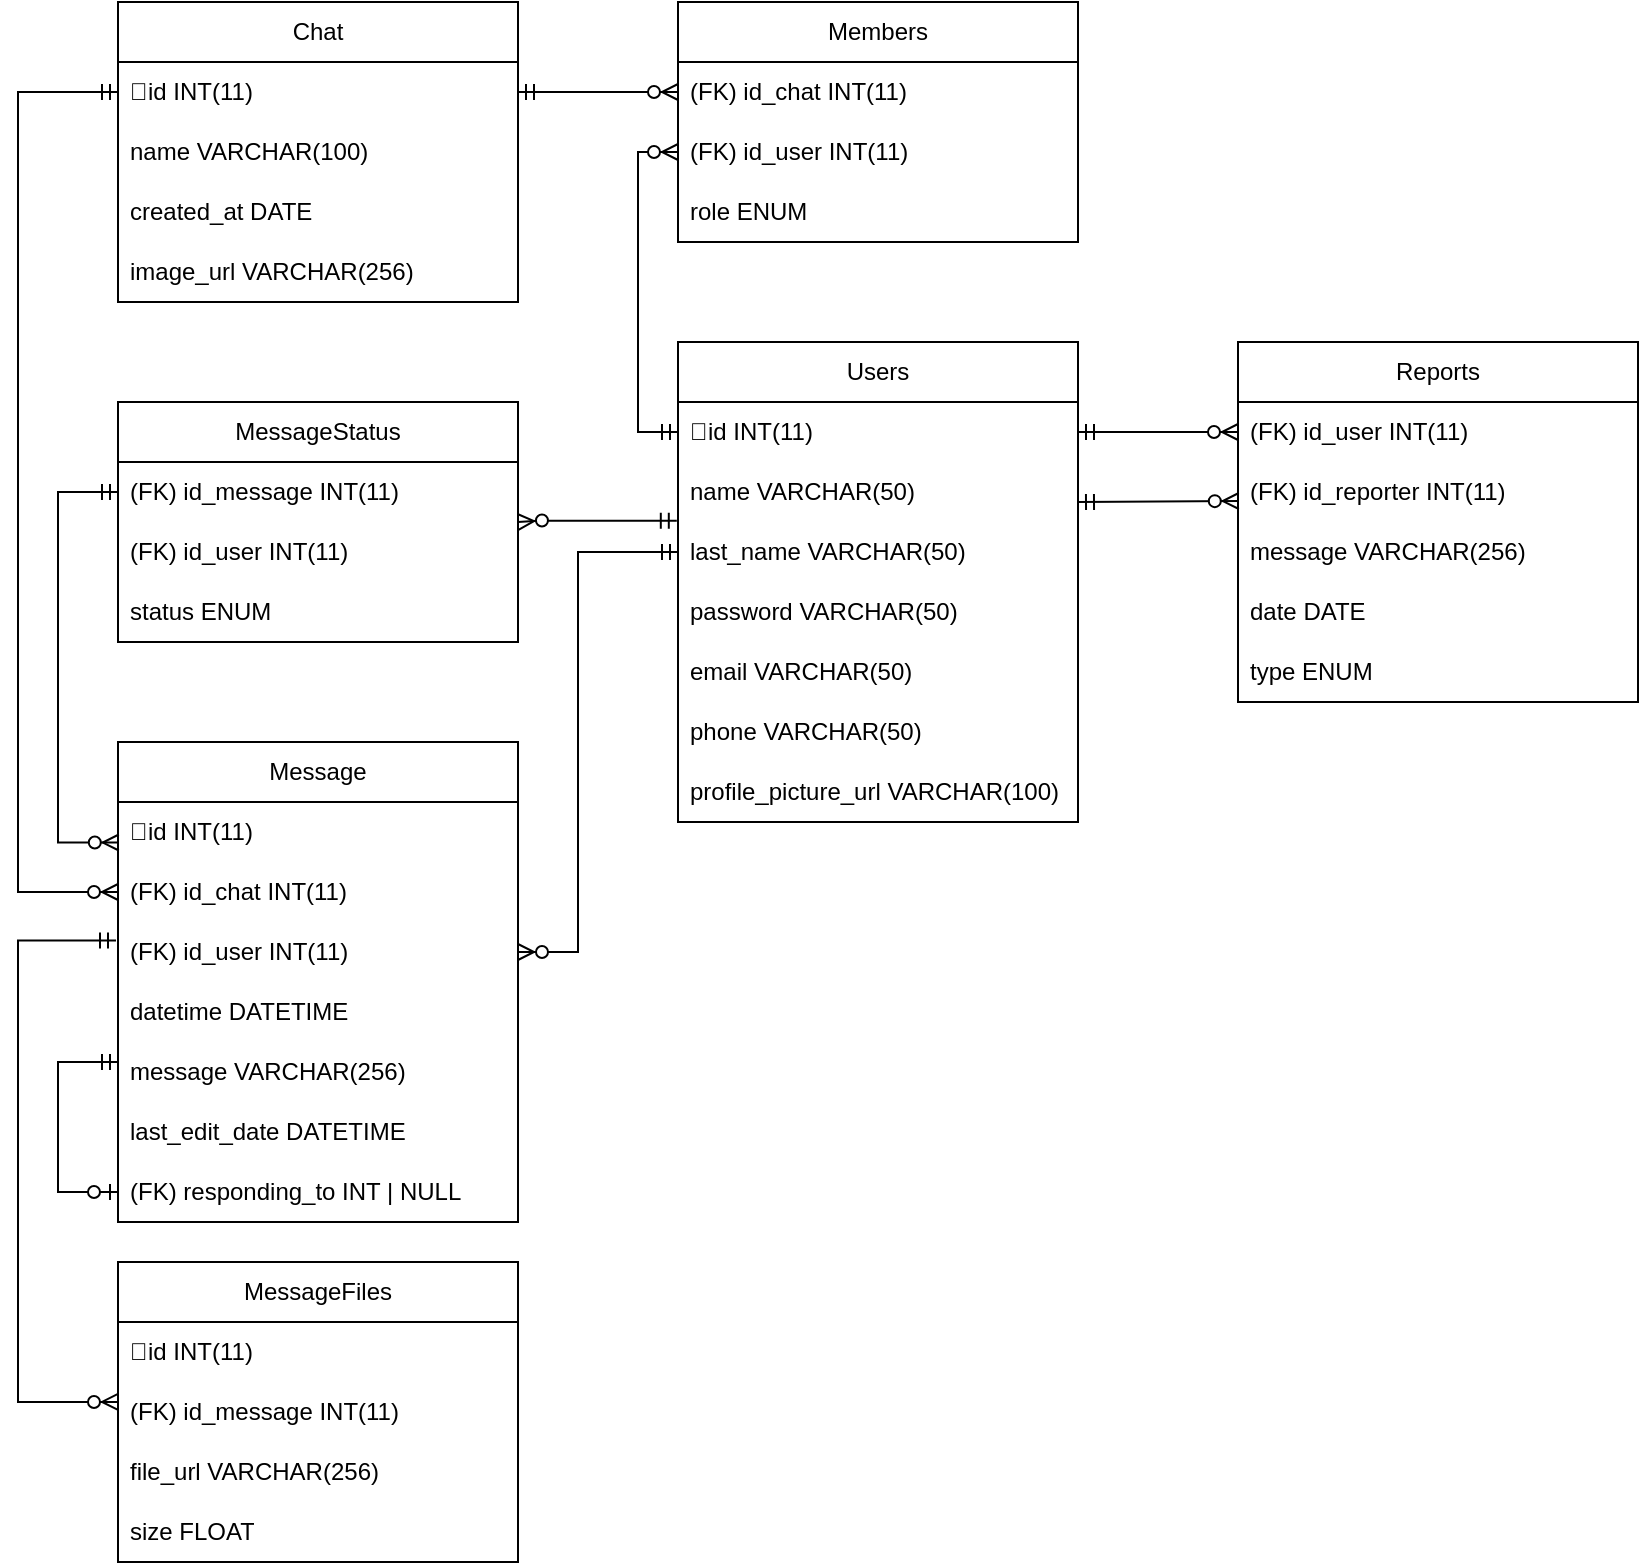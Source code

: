 <mxfile>
    <diagram id="C5RBs43oDa-KdzZeNtuy" name="Page-1">
        <mxGraphModel dx="991" dy="926" grid="1" gridSize="10" guides="1" tooltips="1" connect="1" arrows="1" fold="1" page="1" pageScale="1" pageWidth="1450" pageHeight="1300" math="0" shadow="0">
            <root>
                <mxCell id="WIyWlLk6GJQsqaUBKTNV-0"/>
                <mxCell id="WIyWlLk6GJQsqaUBKTNV-1" parent="WIyWlLk6GJQsqaUBKTNV-0"/>
                <mxCell id="yJvVuPWxm0KSfSXBdskT-2" value="Users" style="swimlane;fontStyle=0;childLayout=stackLayout;horizontal=1;startSize=30;horizontalStack=0;resizeParent=1;resizeParentMax=0;resizeLast=0;collapsible=1;marginBottom=0;whiteSpace=wrap;html=1;" parent="WIyWlLk6GJQsqaUBKTNV-1" vertex="1">
                    <mxGeometry x="600" y="400" width="200" height="240" as="geometry"/>
                </mxCell>
                <mxCell id="yJvVuPWxm0KSfSXBdskT-3" value="🔑id INT(11)" style="text;strokeColor=none;fillColor=none;align=left;verticalAlign=middle;spacingLeft=4;spacingRight=4;overflow=hidden;points=[[0,0.5],[1,0.5]];portConstraint=eastwest;rotatable=0;whiteSpace=wrap;html=1;" parent="yJvVuPWxm0KSfSXBdskT-2" vertex="1">
                    <mxGeometry y="30" width="200" height="30" as="geometry"/>
                </mxCell>
                <mxCell id="159" value="name VARCHAR(50)" style="text;strokeColor=none;fillColor=none;align=left;verticalAlign=middle;spacingLeft=4;spacingRight=4;overflow=hidden;points=[[0,0.5],[1,0.5]];portConstraint=eastwest;rotatable=0;whiteSpace=wrap;html=1;" parent="yJvVuPWxm0KSfSXBdskT-2" vertex="1">
                    <mxGeometry y="60" width="200" height="30" as="geometry"/>
                </mxCell>
                <mxCell id="yJvVuPWxm0KSfSXBdskT-6" value="last_name VARCHAR(50)" style="text;strokeColor=none;fillColor=none;align=left;verticalAlign=middle;spacingLeft=4;spacingRight=4;overflow=hidden;points=[[0,0.5],[1,0.5]];portConstraint=eastwest;rotatable=0;whiteSpace=wrap;html=1;" parent="yJvVuPWxm0KSfSXBdskT-2" vertex="1">
                    <mxGeometry y="90" width="200" height="30" as="geometry"/>
                </mxCell>
                <mxCell id="yJvVuPWxm0KSfSXBdskT-7" value="password VARCHAR(50)" style="text;strokeColor=none;fillColor=none;align=left;verticalAlign=middle;spacingLeft=4;spacingRight=4;overflow=hidden;points=[[0,0.5],[1,0.5]];portConstraint=eastwest;rotatable=0;whiteSpace=wrap;html=1;" parent="yJvVuPWxm0KSfSXBdskT-2" vertex="1">
                    <mxGeometry y="120" width="200" height="30" as="geometry"/>
                </mxCell>
                <mxCell id="yJvVuPWxm0KSfSXBdskT-5" value="email VARCHAR(50)" style="text;strokeColor=none;fillColor=none;align=left;verticalAlign=middle;spacingLeft=4;spacingRight=4;overflow=hidden;points=[[0,0.5],[1,0.5]];portConstraint=eastwest;rotatable=0;whiteSpace=wrap;html=1;" parent="yJvVuPWxm0KSfSXBdskT-2" vertex="1">
                    <mxGeometry y="150" width="200" height="30" as="geometry"/>
                </mxCell>
                <mxCell id="0" value="phone VARCHAR(50)" style="text;strokeColor=none;fillColor=none;align=left;verticalAlign=middle;spacingLeft=4;spacingRight=4;overflow=hidden;points=[[0,0.5],[1,0.5]];portConstraint=eastwest;rotatable=0;whiteSpace=wrap;html=1;" parent="yJvVuPWxm0KSfSXBdskT-2" vertex="1">
                    <mxGeometry y="180" width="200" height="30" as="geometry"/>
                </mxCell>
                <mxCell id="3" value="profile_picture_url VARCHAR(100)" style="text;strokeColor=none;fillColor=none;align=left;verticalAlign=middle;spacingLeft=4;spacingRight=4;overflow=hidden;points=[[0,0.5],[1,0.5]];portConstraint=eastwest;rotatable=0;whiteSpace=wrap;html=1;" parent="yJvVuPWxm0KSfSXBdskT-2" vertex="1">
                    <mxGeometry y="210" width="200" height="30" as="geometry"/>
                </mxCell>
                <mxCell id="yJvVuPWxm0KSfSXBdskT-35" value="Chat" style="swimlane;fontStyle=0;childLayout=stackLayout;horizontal=1;startSize=30;horizontalStack=0;resizeParent=1;resizeParentMax=0;resizeLast=0;collapsible=1;marginBottom=0;whiteSpace=wrap;html=1;" parent="WIyWlLk6GJQsqaUBKTNV-1" vertex="1">
                    <mxGeometry x="320" y="230" width="200" height="150" as="geometry"/>
                </mxCell>
                <mxCell id="yJvVuPWxm0KSfSXBdskT-36" value="🔑id INT(11)" style="text;strokeColor=none;fillColor=none;align=left;verticalAlign=middle;spacingLeft=4;spacingRight=4;overflow=hidden;points=[[0,0.5],[1,0.5]];portConstraint=eastwest;rotatable=0;whiteSpace=wrap;html=1;" parent="yJvVuPWxm0KSfSXBdskT-35" vertex="1">
                    <mxGeometry y="30" width="200" height="30" as="geometry"/>
                </mxCell>
                <mxCell id="yJvVuPWxm0KSfSXBdskT-37" value="name VARCHAR(100)" style="text;strokeColor=none;fillColor=none;align=left;verticalAlign=middle;spacingLeft=4;spacingRight=4;overflow=hidden;points=[[0,0.5],[1,0.5]];portConstraint=eastwest;rotatable=0;whiteSpace=wrap;html=1;" parent="yJvVuPWxm0KSfSXBdskT-35" vertex="1">
                    <mxGeometry y="60" width="200" height="30" as="geometry"/>
                </mxCell>
                <mxCell id="yJvVuPWxm0KSfSXBdskT-39" value="created_at DATE" style="text;strokeColor=none;fillColor=none;align=left;verticalAlign=middle;spacingLeft=4;spacingRight=4;overflow=hidden;points=[[0,0.5],[1,0.5]];portConstraint=eastwest;rotatable=0;whiteSpace=wrap;html=1;" parent="yJvVuPWxm0KSfSXBdskT-35" vertex="1">
                    <mxGeometry y="90" width="200" height="30" as="geometry"/>
                </mxCell>
                <mxCell id="yJvVuPWxm0KSfSXBdskT-41" value="image_url VARCHAR(256)" style="text;strokeColor=none;fillColor=none;align=left;verticalAlign=middle;spacingLeft=4;spacingRight=4;overflow=hidden;points=[[0,0.5],[1,0.5]];portConstraint=eastwest;rotatable=0;whiteSpace=wrap;html=1;" parent="yJvVuPWxm0KSfSXBdskT-35" vertex="1">
                    <mxGeometry y="120" width="200" height="30" as="geometry"/>
                </mxCell>
                <mxCell id="5" value="Members" style="swimlane;fontStyle=0;childLayout=stackLayout;horizontal=1;startSize=30;horizontalStack=0;resizeParent=1;resizeParentMax=0;resizeLast=0;collapsible=1;marginBottom=0;whiteSpace=wrap;html=1;" parent="WIyWlLk6GJQsqaUBKTNV-1" vertex="1">
                    <mxGeometry x="600" y="230" width="200" height="120" as="geometry"/>
                </mxCell>
                <mxCell id="6" value="(FK)&amp;nbsp;id_chat INT(11)" style="text;strokeColor=none;fillColor=none;align=left;verticalAlign=middle;spacingLeft=4;spacingRight=4;overflow=hidden;points=[[0,0.5],[1,0.5]];portConstraint=eastwest;rotatable=0;whiteSpace=wrap;html=1;" parent="5" vertex="1">
                    <mxGeometry y="30" width="200" height="30" as="geometry"/>
                </mxCell>
                <mxCell id="7" value="(FK)&amp;nbsp;id_user INT(11)" style="text;strokeColor=none;fillColor=none;align=left;verticalAlign=middle;spacingLeft=4;spacingRight=4;overflow=hidden;points=[[0,0.5],[1,0.5]];portConstraint=eastwest;rotatable=0;whiteSpace=wrap;html=1;" parent="5" vertex="1">
                    <mxGeometry y="60" width="200" height="30" as="geometry"/>
                </mxCell>
                <mxCell id="8" value="role ENUM" style="text;strokeColor=none;fillColor=none;align=left;verticalAlign=middle;spacingLeft=4;spacingRight=4;overflow=hidden;points=[[0,0.5],[1,0.5]];portConstraint=eastwest;rotatable=0;whiteSpace=wrap;html=1;" parent="5" vertex="1">
                    <mxGeometry y="90" width="200" height="30" as="geometry"/>
                </mxCell>
                <mxCell id="79" value="Reports" style="swimlane;fontStyle=0;childLayout=stackLayout;horizontal=1;startSize=30;horizontalStack=0;resizeParent=1;resizeParentMax=0;resizeLast=0;collapsible=1;marginBottom=0;whiteSpace=wrap;html=1;" parent="WIyWlLk6GJQsqaUBKTNV-1" vertex="1">
                    <mxGeometry x="880" y="400" width="200" height="180" as="geometry"/>
                </mxCell>
                <mxCell id="80" value="(FK)&amp;nbsp;id_user INT(11)" style="text;strokeColor=none;fillColor=none;align=left;verticalAlign=middle;spacingLeft=4;spacingRight=4;overflow=hidden;points=[[0,0.5],[1,0.5]];portConstraint=eastwest;rotatable=0;whiteSpace=wrap;html=1;" parent="79" vertex="1">
                    <mxGeometry y="30" width="200" height="30" as="geometry"/>
                </mxCell>
                <mxCell id="81" value="(FK)&amp;nbsp;id_reporter INT(11)" style="text;strokeColor=none;fillColor=none;align=left;verticalAlign=middle;spacingLeft=4;spacingRight=4;overflow=hidden;points=[[0,0.5],[1,0.5]];portConstraint=eastwest;rotatable=0;whiteSpace=wrap;html=1;" parent="79" vertex="1">
                    <mxGeometry y="60" width="200" height="30" as="geometry"/>
                </mxCell>
                <mxCell id="82" value="message VARCHAR(256)" style="text;strokeColor=none;fillColor=none;align=left;verticalAlign=middle;spacingLeft=4;spacingRight=4;overflow=hidden;points=[[0,0.5],[1,0.5]];portConstraint=eastwest;rotatable=0;whiteSpace=wrap;html=1;" parent="79" vertex="1">
                    <mxGeometry y="90" width="200" height="30" as="geometry"/>
                </mxCell>
                <mxCell id="169" value="date DATE" style="text;strokeColor=none;fillColor=none;align=left;verticalAlign=middle;spacingLeft=4;spacingRight=4;overflow=hidden;points=[[0,0.5],[1,0.5]];portConstraint=eastwest;rotatable=0;whiteSpace=wrap;html=1;" parent="79" vertex="1">
                    <mxGeometry y="120" width="200" height="30" as="geometry"/>
                </mxCell>
                <mxCell id="83" value="type ENUM" style="text;strokeColor=none;fillColor=none;align=left;verticalAlign=middle;spacingLeft=4;spacingRight=4;overflow=hidden;points=[[0,0.5],[1,0.5]];portConstraint=eastwest;rotatable=0;whiteSpace=wrap;html=1;" parent="79" vertex="1">
                    <mxGeometry y="150" width="200" height="30" as="geometry"/>
                </mxCell>
                <mxCell id="164" value="Message" style="swimlane;fontStyle=0;childLayout=stackLayout;horizontal=1;startSize=30;horizontalStack=0;resizeParent=1;resizeParentMax=0;resizeLast=0;collapsible=1;marginBottom=0;whiteSpace=wrap;html=1;" parent="WIyWlLk6GJQsqaUBKTNV-1" vertex="1">
                    <mxGeometry x="320" y="600" width="200" height="240" as="geometry"/>
                </mxCell>
                <mxCell id="177" value="🔑id INT(11)" style="text;strokeColor=none;fillColor=none;align=left;verticalAlign=middle;spacingLeft=4;spacingRight=4;overflow=hidden;points=[[0,0.5],[1,0.5]];portConstraint=eastwest;rotatable=0;whiteSpace=wrap;html=1;" parent="164" vertex="1">
                    <mxGeometry y="30" width="200" height="30" as="geometry"/>
                </mxCell>
                <mxCell id="165" value="(FK) id_chat INT(11)" style="text;strokeColor=none;fillColor=none;align=left;verticalAlign=middle;spacingLeft=4;spacingRight=4;overflow=hidden;points=[[0,0.5],[1,0.5]];portConstraint=eastwest;rotatable=0;whiteSpace=wrap;html=1;" parent="164" vertex="1">
                    <mxGeometry y="60" width="200" height="30" as="geometry"/>
                </mxCell>
                <mxCell id="166" value="(FK) id_user INT(11)" style="text;strokeColor=none;fillColor=none;align=left;verticalAlign=middle;spacingLeft=4;spacingRight=4;overflow=hidden;points=[[0,0.5],[1,0.5]];portConstraint=eastwest;rotatable=0;whiteSpace=wrap;html=1;" parent="164" vertex="1">
                    <mxGeometry y="90" width="200" height="30" as="geometry"/>
                </mxCell>
                <mxCell id="167" value="datetime DATETIME" style="text;strokeColor=none;fillColor=none;align=left;verticalAlign=middle;spacingLeft=4;spacingRight=4;overflow=hidden;points=[[0,0.5],[1,0.5]];portConstraint=eastwest;rotatable=0;whiteSpace=wrap;html=1;" parent="164" vertex="1">
                    <mxGeometry y="120" width="200" height="30" as="geometry"/>
                </mxCell>
                <mxCell id="168" value="message VARCHAR(256)" style="text;strokeColor=none;fillColor=none;align=left;verticalAlign=middle;spacingLeft=4;spacingRight=4;overflow=hidden;points=[[0,0.5],[1,0.5]];portConstraint=eastwest;rotatable=0;whiteSpace=wrap;html=1;" parent="164" vertex="1">
                    <mxGeometry y="150" width="200" height="30" as="geometry"/>
                </mxCell>
                <mxCell id="170" value="last_edit_date DATETIME" style="text;strokeColor=none;fillColor=none;align=left;verticalAlign=middle;spacingLeft=4;spacingRight=4;overflow=hidden;points=[[0,0.5],[1,0.5]];portConstraint=eastwest;rotatable=0;whiteSpace=wrap;html=1;" parent="164" vertex="1">
                    <mxGeometry y="180" width="200" height="30" as="geometry"/>
                </mxCell>
                <mxCell id="196" value="(FK) responding_to INT | NULL" style="text;strokeColor=none;fillColor=none;align=left;verticalAlign=middle;spacingLeft=4;spacingRight=4;overflow=hidden;points=[[0,0.5],[1,0.5]];portConstraint=eastwest;rotatable=0;whiteSpace=wrap;html=1;" parent="164" vertex="1">
                    <mxGeometry y="210" width="200" height="30" as="geometry"/>
                </mxCell>
                <mxCell id="199" value="" style="edgeStyle=orthogonalEdgeStyle;fontSize=12;html=1;endArrow=ERzeroToOne;startArrow=ERmandOne;entryX=0;entryY=0.5;entryDx=0;entryDy=0;rounded=0;" parent="164" target="196" edge="1">
                    <mxGeometry width="100" height="100" relative="1" as="geometry">
                        <mxPoint y="160" as="sourcePoint"/>
                        <mxPoint x="-50" y="250" as="targetPoint"/>
                        <Array as="points">
                            <mxPoint x="-30" y="160"/>
                            <mxPoint x="-30" y="225"/>
                        </Array>
                    </mxGeometry>
                </mxCell>
                <mxCell id="171" value="MessageStatus" style="swimlane;fontStyle=0;childLayout=stackLayout;horizontal=1;startSize=30;horizontalStack=0;resizeParent=1;resizeParentMax=0;resizeLast=0;collapsible=1;marginBottom=0;whiteSpace=wrap;html=1;" parent="WIyWlLk6GJQsqaUBKTNV-1" vertex="1">
                    <mxGeometry x="320" y="430" width="200" height="120" as="geometry"/>
                </mxCell>
                <mxCell id="172" value="(FK) id_message INT(11)" style="text;strokeColor=none;fillColor=none;align=left;verticalAlign=middle;spacingLeft=4;spacingRight=4;overflow=hidden;points=[[0,0.5],[1,0.5]];portConstraint=eastwest;rotatable=0;whiteSpace=wrap;html=1;" parent="171" vertex="1">
                    <mxGeometry y="30" width="200" height="30" as="geometry"/>
                </mxCell>
                <mxCell id="173" value="(FK) id_user INT(11)" style="text;strokeColor=none;fillColor=none;align=left;verticalAlign=middle;spacingLeft=4;spacingRight=4;overflow=hidden;points=[[0,0.5],[1,0.5]];portConstraint=eastwest;rotatable=0;whiteSpace=wrap;html=1;" parent="171" vertex="1">
                    <mxGeometry y="60" width="200" height="30" as="geometry"/>
                </mxCell>
                <mxCell id="174" value="status ENUM" style="text;strokeColor=none;fillColor=none;align=left;verticalAlign=middle;spacingLeft=4;spacingRight=4;overflow=hidden;points=[[0,0.5],[1,0.5]];portConstraint=eastwest;rotatable=0;whiteSpace=wrap;html=1;" parent="171" vertex="1">
                    <mxGeometry y="90" width="200" height="30" as="geometry"/>
                </mxCell>
                <mxCell id="178" value="" style="fontSize=12;html=1;endArrow=ERzeroToMany;startArrow=ERmandOne;rounded=0;strokeColor=default;edgeStyle=orthogonalEdgeStyle;elbow=vertical;entryX=0;entryY=0.5;entryDx=0;entryDy=0;exitX=0;exitY=0.5;exitDx=0;exitDy=0;" parent="WIyWlLk6GJQsqaUBKTNV-1" source="yJvVuPWxm0KSfSXBdskT-3" target="7" edge="1">
                    <mxGeometry width="100" height="100" relative="1" as="geometry">
                        <mxPoint x="590" y="450" as="sourcePoint"/>
                        <mxPoint x="920" y="110" as="targetPoint"/>
                        <Array as="points">
                            <mxPoint x="580" y="445"/>
                            <mxPoint x="580" y="305"/>
                        </Array>
                    </mxGeometry>
                </mxCell>
                <mxCell id="179" value="" style="fontSize=12;html=1;endArrow=ERzeroToMany;startArrow=ERmandOne;rounded=0;strokeColor=default;edgeStyle=orthogonalEdgeStyle;elbow=vertical;entryX=0;entryY=0.5;entryDx=0;entryDy=0;exitX=1;exitY=0.5;exitDx=0;exitDy=0;" parent="WIyWlLk6GJQsqaUBKTNV-1" source="yJvVuPWxm0KSfSXBdskT-36" target="6" edge="1">
                    <mxGeometry width="100" height="100" relative="1" as="geometry">
                        <mxPoint x="550" y="280" as="sourcePoint"/>
                        <mxPoint x="570" y="260" as="targetPoint"/>
                        <Array as="points"/>
                    </mxGeometry>
                </mxCell>
                <mxCell id="183" value="" style="fontSize=12;html=1;endArrow=ERzeroToMany;startArrow=ERmandOne;rounded=0;strokeColor=default;edgeStyle=orthogonalEdgeStyle;elbow=vertical;entryX=1;entryY=0.5;entryDx=0;entryDy=0;exitX=0;exitY=0.5;exitDx=0;exitDy=0;" parent="WIyWlLk6GJQsqaUBKTNV-1" target="166" edge="1" source="yJvVuPWxm0KSfSXBdskT-6">
                    <mxGeometry width="100" height="100" relative="1" as="geometry">
                        <mxPoint x="590" y="505" as="sourcePoint"/>
                        <mxPoint x="520" y="650" as="targetPoint"/>
                        <Array as="points">
                            <mxPoint x="550" y="505"/>
                            <mxPoint x="550" y="705"/>
                        </Array>
                    </mxGeometry>
                </mxCell>
                <mxCell id="184" value="" style="fontSize=12;html=1;endArrow=ERzeroToMany;startArrow=ERmandOne;rounded=0;strokeColor=default;edgeStyle=orthogonalEdgeStyle;elbow=vertical;exitX=0;exitY=0.5;exitDx=0;exitDy=0;entryX=0.002;entryY=0.675;entryDx=0;entryDy=0;entryPerimeter=0;" parent="WIyWlLk6GJQsqaUBKTNV-1" source="172" edge="1" target="177">
                    <mxGeometry width="100" height="100" relative="1" as="geometry">
                        <mxPoint x="610" y="515" as="sourcePoint"/>
                        <mxPoint x="310" y="650" as="targetPoint"/>
                        <Array as="points">
                            <mxPoint x="290" y="475"/>
                            <mxPoint x="290" y="650"/>
                        </Array>
                    </mxGeometry>
                </mxCell>
                <mxCell id="185" value="" style="fontSize=12;html=1;endArrow=ERzeroToMany;startArrow=ERmandOne;rounded=0;strokeColor=default;edgeStyle=orthogonalEdgeStyle;elbow=vertical;exitX=0;exitY=0.5;exitDx=0;exitDy=0;entryX=0;entryY=0.5;entryDx=0;entryDy=0;" parent="WIyWlLk6GJQsqaUBKTNV-1" source="yJvVuPWxm0KSfSXBdskT-36" target="165" edge="1">
                    <mxGeometry width="100" height="100" relative="1" as="geometry">
                        <mxPoint x="320" y="475" as="sourcePoint"/>
                        <mxPoint x="300" y="675" as="targetPoint"/>
                        <Array as="points">
                            <mxPoint x="270" y="275"/>
                            <mxPoint x="270" y="675"/>
                        </Array>
                    </mxGeometry>
                </mxCell>
                <mxCell id="186" value="" style="fontSize=12;html=1;endArrow=ERzeroToMany;startArrow=ERmandOne;rounded=0;strokeColor=default;edgeStyle=orthogonalEdgeStyle;elbow=vertical;entryX=1;entryY=0;entryDx=0;entryDy=0;entryPerimeter=0;exitX=-0.003;exitY=-0.02;exitDx=0;exitDy=0;exitPerimeter=0;" parent="WIyWlLk6GJQsqaUBKTNV-1" target="173" edge="1" source="yJvVuPWxm0KSfSXBdskT-6">
                    <mxGeometry width="100" height="100" relative="1" as="geometry">
                        <mxPoint x="590" y="490" as="sourcePoint"/>
                        <mxPoint x="600" y="765" as="targetPoint"/>
                        <Array as="points">
                            <mxPoint x="530" y="489"/>
                        </Array>
                    </mxGeometry>
                </mxCell>
                <mxCell id="187" value="" style="fontSize=12;html=1;endArrow=ERzeroToMany;startArrow=ERmandOne;rounded=0;strokeColor=default;edgeStyle=orthogonalEdgeStyle;elbow=vertical;entryX=0;entryY=0.5;entryDx=0;entryDy=0;exitX=1;exitY=0.5;exitDx=0;exitDy=0;" parent="WIyWlLk6GJQsqaUBKTNV-1" target="80" edge="1" source="yJvVuPWxm0KSfSXBdskT-3">
                    <mxGeometry width="100" height="100" relative="1" as="geometry">
                        <mxPoint x="820" y="445" as="sourcePoint"/>
                        <mxPoint x="890" y="400" as="targetPoint"/>
                        <Array as="points"/>
                    </mxGeometry>
                </mxCell>
                <mxCell id="188" value="" style="fontSize=12;html=1;endArrow=ERzeroToMany;startArrow=ERmandOne;rounded=0;strokeColor=default;edgeStyle=orthogonalEdgeStyle;elbow=vertical;entryX=0.002;entryY=0.649;entryDx=0;entryDy=0;exitX=1;exitY=0.667;exitDx=0;exitDy=0;exitPerimeter=0;entryPerimeter=0;" parent="WIyWlLk6GJQsqaUBKTNV-1" source="159" target="81" edge="1">
                    <mxGeometry width="100" height="100" relative="1" as="geometry">
                        <mxPoint x="799.8" y="519.01" as="sourcePoint"/>
                        <mxPoint x="800" y="520" as="targetPoint"/>
                        <Array as="points">
                            <mxPoint x="880" y="480"/>
                        </Array>
                    </mxGeometry>
                </mxCell>
                <mxCell id="201" value="MessageFiles" style="swimlane;fontStyle=0;childLayout=stackLayout;horizontal=1;startSize=30;horizontalStack=0;resizeParent=1;resizeParentMax=0;resizeLast=0;collapsible=1;marginBottom=0;whiteSpace=wrap;html=1;" parent="WIyWlLk6GJQsqaUBKTNV-1" vertex="1">
                    <mxGeometry x="320" y="860" width="200" height="150" as="geometry"/>
                </mxCell>
                <mxCell id="202" value="🔑id INT(11)" style="text;strokeColor=none;fillColor=none;align=left;verticalAlign=middle;spacingLeft=4;spacingRight=4;overflow=hidden;points=[[0,0.5],[1,0.5]];portConstraint=eastwest;rotatable=0;whiteSpace=wrap;html=1;" parent="201" vertex="1">
                    <mxGeometry y="30" width="200" height="30" as="geometry"/>
                </mxCell>
                <mxCell id="213" value="(FK) id_message INT(11)" style="text;strokeColor=none;fillColor=none;align=left;verticalAlign=middle;spacingLeft=4;spacingRight=4;overflow=hidden;points=[[0,0.5],[1,0.5]];portConstraint=eastwest;rotatable=0;whiteSpace=wrap;html=1;" parent="201" vertex="1">
                    <mxGeometry y="60" width="200" height="30" as="geometry"/>
                </mxCell>
                <mxCell id="205" value="file_url VARCHAR(256)" style="text;strokeColor=none;fillColor=none;align=left;verticalAlign=middle;spacingLeft=4;spacingRight=4;overflow=hidden;points=[[0,0.5],[1,0.5]];portConstraint=eastwest;rotatable=0;whiteSpace=wrap;html=1;" parent="201" vertex="1">
                    <mxGeometry y="90" width="200" height="30" as="geometry"/>
                </mxCell>
                <mxCell id="215" value="size FLOAT" style="text;strokeColor=none;fillColor=none;align=left;verticalAlign=middle;spacingLeft=4;spacingRight=4;overflow=hidden;points=[[0,0.5],[1,0.5]];portConstraint=eastwest;rotatable=0;whiteSpace=wrap;html=1;" parent="201" vertex="1">
                    <mxGeometry y="120" width="200" height="30" as="geometry"/>
                </mxCell>
                <mxCell id="212" value="" style="fontSize=12;html=1;endArrow=ERzeroToMany;startArrow=ERmandOne;rounded=0;strokeColor=default;edgeStyle=orthogonalEdgeStyle;elbow=vertical;exitX=-0.005;exitY=0.31;exitDx=0;exitDy=0;exitPerimeter=0;entryX=0;entryY=0.333;entryDx=0;entryDy=0;entryPerimeter=0;" parent="WIyWlLk6GJQsqaUBKTNV-1" edge="1" target="213" source="166">
                    <mxGeometry width="100" height="100" relative="1" as="geometry">
                        <mxPoint x="310" y="700" as="sourcePoint"/>
                        <mxPoint x="300" y="930" as="targetPoint"/>
                        <Array as="points">
                            <mxPoint x="270" y="699"/>
                            <mxPoint x="270" y="930"/>
                        </Array>
                    </mxGeometry>
                </mxCell>
            </root>
        </mxGraphModel>
    </diagram>
</mxfile>